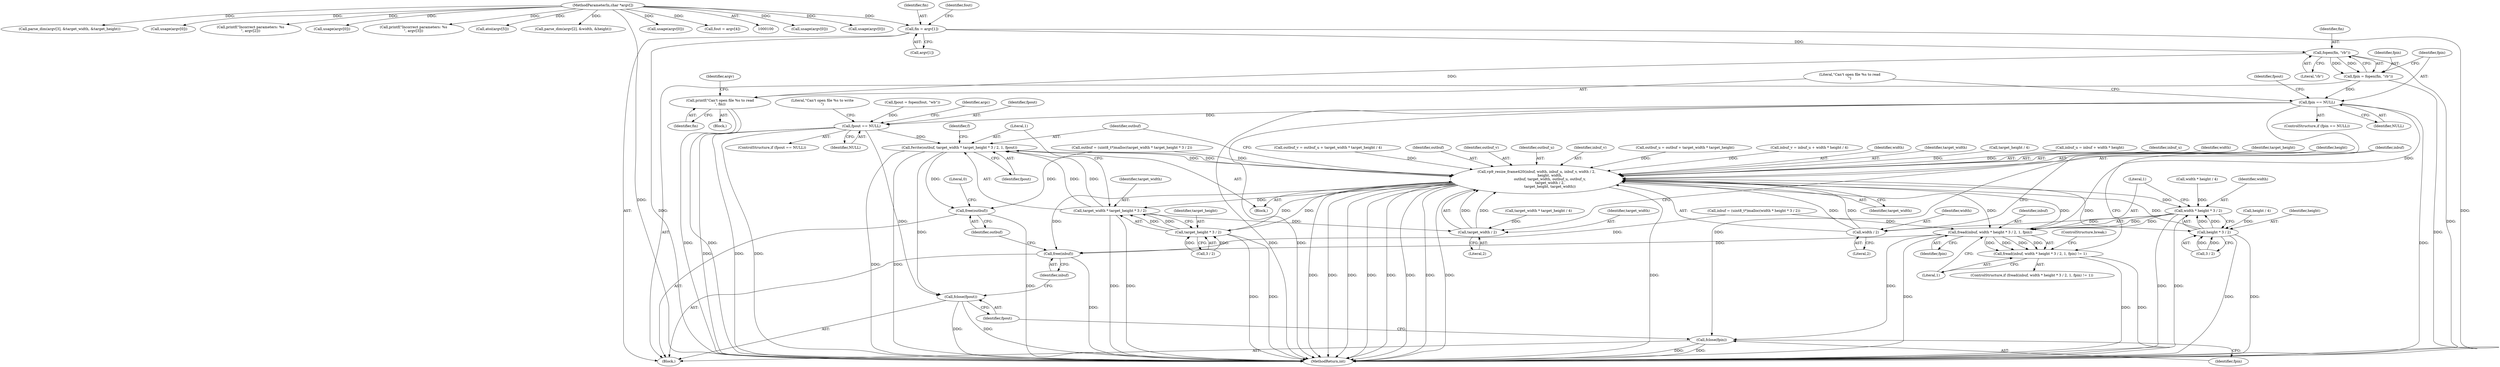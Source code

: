 digraph "0_Android_5a9753fca56f0eeb9f61e342b2fccffc364f9426_4@array" {
"1000133" [label="(Call,fin = argv[1])"];
"1000102" [label="(MethodParameterIn,char *argv[])"];
"1000189" [label="(Call,fopen(fin, \"rb\"))"];
"1000187" [label="(Call,fpin = fopen(fin, \"rb\"))"];
"1000193" [label="(Call,fpin == NULL)"];
"1000212" [label="(Call,fpout == NULL)"];
"1000355" [label="(Call,fwrite(outbuf, target_width * target_height * 3 / 2, 1, fpout))"];
"1000336" [label="(Call,vp9_resize_frame420(inbuf, width, inbuf_u, inbuf_v, width / 2,\n                        height, width,\n                        outbuf, target_width, outbuf_u, outbuf_v,\n                        target_width / 2,\n                        target_height, target_width))"];
"1000323" [label="(Call,fread(inbuf, width * height * 3 / 2, 1, fpin))"];
"1000322" [label="(Call,fread(inbuf, width * height * 3 / 2, 1, fpin) != 1)"];
"1000371" [label="(Call,fclose(fpin))"];
"1000375" [label="(Call,free(inbuf))"];
"1000325" [label="(Call,width * height * 3 / 2)"];
"1000341" [label="(Call,width / 2)"];
"1000327" [label="(Call,height * 3 / 2)"];
"1000357" [label="(Call,target_width * target_height * 3 / 2)"];
"1000350" [label="(Call,target_width / 2)"];
"1000359" [label="(Call,target_height * 3 / 2)"];
"1000373" [label="(Call,fclose(fpout))"];
"1000377" [label="(Call,free(outbuf))"];
"1000197" [label="(Call,printf(\"Can't open file %s to read\n\", fin))"];
"1000219" [label="(Call,usage(argv[0]))"];
"1000321" [label="(ControlStructure,if (fread(inbuf, width * height * 3 / 2, 1, fpin) != 1))"];
"1000343" [label="(Literal,2)"];
"1000214" [label="(Identifier,NULL)"];
"1000377" [label="(Call,free(outbuf))"];
"1000127" [label="(Call,usage(argv[0]))"];
"1000304" [label="(Call,outbuf_v = outbuf_u + target_width * target_height / 4)"];
"1000217" [label="(Literal,\"Can't open file %s to write\n\")"];
"1000380" [label="(Literal,0)"];
"1000356" [label="(Identifier,outbuf)"];
"1000189" [label="(Call,fopen(fin, \"rb\"))"];
"1000192" [label="(ControlStructure,if (fpin == NULL))"];
"1000374" [label="(Identifier,fpout)"];
"1000135" [label="(Call,argv[1])"];
"1000194" [label="(Identifier,fpin)"];
"1000351" [label="(Identifier,target_width)"];
"1000326" [label="(Identifier,width)"];
"1000323" [label="(Call,fread(inbuf, width * height * 3 / 2, 1, fpin))"];
"1000195" [label="(Identifier,NULL)"];
"1000103" [label="(Block,)"];
"1000167" [label="(Call,parse_dim(argv[3], &target_width, &target_height))"];
"1000364" [label="(Literal,1)"];
"1000353" [label="(Identifier,target_height)"];
"1000134" [label="(Identifier,fin)"];
"1000191" [label="(Literal,\"rb\")"];
"1000320" [label="(Block,)"];
"1000308" [label="(Call,target_width * target_height / 4)"];
"1000197" [label="(Call,printf(\"Can't open file %s to read\n\", fin))"];
"1000187" [label="(Call,fpin = fopen(fin, \"rb\"))"];
"1000212" [label="(Call,fpout == NULL)"];
"1000346" [label="(Identifier,outbuf)"];
"1000322" [label="(Call,fread(inbuf, width * height * 3 / 2, 1, fpin) != 1)"];
"1000294" [label="(Call,height / 4)"];
"1000349" [label="(Identifier,outbuf_v)"];
"1000332" [label="(Literal,1)"];
"1000207" [label="(Identifier,fpout)"];
"1000348" [label="(Identifier,outbuf_u)"];
"1000200" [label="(Call,usage(argv[0]))"];
"1000361" [label="(Call,3 / 2)"];
"1000336" [label="(Call,vp9_resize_frame420(inbuf, width, inbuf_u, inbuf_v, width / 2,\n                        height, width,\n                        outbuf, target_width, outbuf_u, outbuf_v,\n                        target_width / 2,\n                        target_height, target_width))"];
"1000257" [label="(Call,inbuf = (uint8_t*)malloc(width * height * 3 / 2))"];
"1000292" [label="(Call,width * height / 4)"];
"1000352" [label="(Literal,2)"];
"1000340" [label="(Identifier,inbuf_v)"];
"1000297" [label="(Call,outbuf_u = outbuf + target_width * target_height)"];
"1000365" [label="(Identifier,fpout)"];
"1000327" [label="(Call,height * 3 / 2)"];
"1000359" [label="(Call,target_height * 3 / 2)"];
"1000154" [label="(Call,printf(\"Incorrect parameters: %s\n\", argv[2]))"];
"1000206" [label="(Call,fpout = fopen(fout, \"wb\"))"];
"1000354" [label="(Identifier,target_width)"];
"1000335" [label="(ControlStructure,break;)"];
"1000181" [label="(Call,usage(argv[0]))"];
"1000329" [label="(Call,3 / 2)"];
"1000190" [label="(Identifier,fin)"];
"1000324" [label="(Identifier,inbuf)"];
"1000325" [label="(Call,width * height * 3 / 2)"];
"1000227" [label="(Identifier,argc)"];
"1000375" [label="(Call,free(inbuf))"];
"1000342" [label="(Identifier,width)"];
"1000196" [label="(Block,)"];
"1000288" [label="(Call,inbuf_v = inbuf_u + width * height / 4)"];
"1000341" [label="(Call,width / 2)"];
"1000199" [label="(Identifier,fin)"];
"1000176" [label="(Call,printf(\"Incorrect parameters: %s\n\", argv[3]))"];
"1000338" [label="(Identifier,width)"];
"1000231" [label="(Call,atoi(argv[5]))"];
"1000344" [label="(Identifier,height)"];
"1000372" [label="(Identifier,fpin)"];
"1000357" [label="(Call,target_width * target_height * 3 / 2)"];
"1000355" [label="(Call,fwrite(outbuf, target_width * target_height * 3 / 2, 1, fpout))"];
"1000193" [label="(Call,fpin == NULL)"];
"1000145" [label="(Call,parse_dim(argv[2], &width, &height))"];
"1000188" [label="(Identifier,fpin)"];
"1000360" [label="(Identifier,target_height)"];
"1000211" [label="(ControlStructure,if (fpout == NULL))"];
"1000347" [label="(Identifier,target_width)"];
"1000373" [label="(Call,fclose(fpout))"];
"1000202" [label="(Identifier,argv)"];
"1000381" [label="(MethodReturn,int)"];
"1000213" [label="(Identifier,fpout)"];
"1000367" [label="(Identifier,f)"];
"1000371" [label="(Call,fclose(fpin))"];
"1000139" [label="(Identifier,fout)"];
"1000310" [label="(Call,target_height / 4)"];
"1000334" [label="(Literal,1)"];
"1000159" [label="(Call,usage(argv[0]))"];
"1000376" [label="(Identifier,inbuf)"];
"1000333" [label="(Identifier,fpin)"];
"1000269" [label="(Call,outbuf = (uint8_t*)malloc(target_width * target_height * 3 / 2))"];
"1000350" [label="(Call,target_width / 2)"];
"1000133" [label="(Call,fin = argv[1])"];
"1000378" [label="(Identifier,outbuf)"];
"1000358" [label="(Identifier,target_width)"];
"1000281" [label="(Call,inbuf_u = inbuf + width * height)"];
"1000339" [label="(Identifier,inbuf_u)"];
"1000102" [label="(MethodParameterIn,char *argv[])"];
"1000328" [label="(Identifier,height)"];
"1000198" [label="(Literal,\"Can't open file %s to read\n\")"];
"1000138" [label="(Call,fout = argv[4])"];
"1000337" [label="(Identifier,inbuf)"];
"1000345" [label="(Identifier,width)"];
"1000133" -> "1000103"  [label="AST: "];
"1000133" -> "1000135"  [label="CFG: "];
"1000134" -> "1000133"  [label="AST: "];
"1000135" -> "1000133"  [label="AST: "];
"1000139" -> "1000133"  [label="CFG: "];
"1000133" -> "1000381"  [label="DDG: "];
"1000133" -> "1000381"  [label="DDG: "];
"1000102" -> "1000133"  [label="DDG: "];
"1000133" -> "1000189"  [label="DDG: "];
"1000102" -> "1000100"  [label="AST: "];
"1000102" -> "1000381"  [label="DDG: "];
"1000102" -> "1000127"  [label="DDG: "];
"1000102" -> "1000138"  [label="DDG: "];
"1000102" -> "1000145"  [label="DDG: "];
"1000102" -> "1000154"  [label="DDG: "];
"1000102" -> "1000159"  [label="DDG: "];
"1000102" -> "1000167"  [label="DDG: "];
"1000102" -> "1000176"  [label="DDG: "];
"1000102" -> "1000181"  [label="DDG: "];
"1000102" -> "1000200"  [label="DDG: "];
"1000102" -> "1000219"  [label="DDG: "];
"1000102" -> "1000231"  [label="DDG: "];
"1000189" -> "1000187"  [label="AST: "];
"1000189" -> "1000191"  [label="CFG: "];
"1000190" -> "1000189"  [label="AST: "];
"1000191" -> "1000189"  [label="AST: "];
"1000187" -> "1000189"  [label="CFG: "];
"1000189" -> "1000381"  [label="DDG: "];
"1000189" -> "1000187"  [label="DDG: "];
"1000189" -> "1000187"  [label="DDG: "];
"1000189" -> "1000197"  [label="DDG: "];
"1000187" -> "1000103"  [label="AST: "];
"1000188" -> "1000187"  [label="AST: "];
"1000194" -> "1000187"  [label="CFG: "];
"1000187" -> "1000381"  [label="DDG: "];
"1000187" -> "1000193"  [label="DDG: "];
"1000193" -> "1000192"  [label="AST: "];
"1000193" -> "1000195"  [label="CFG: "];
"1000194" -> "1000193"  [label="AST: "];
"1000195" -> "1000193"  [label="AST: "];
"1000198" -> "1000193"  [label="CFG: "];
"1000207" -> "1000193"  [label="CFG: "];
"1000193" -> "1000381"  [label="DDG: "];
"1000193" -> "1000381"  [label="DDG: "];
"1000193" -> "1000381"  [label="DDG: "];
"1000193" -> "1000212"  [label="DDG: "];
"1000193" -> "1000323"  [label="DDG: "];
"1000193" -> "1000371"  [label="DDG: "];
"1000212" -> "1000211"  [label="AST: "];
"1000212" -> "1000214"  [label="CFG: "];
"1000213" -> "1000212"  [label="AST: "];
"1000214" -> "1000212"  [label="AST: "];
"1000217" -> "1000212"  [label="CFG: "];
"1000227" -> "1000212"  [label="CFG: "];
"1000212" -> "1000381"  [label="DDG: "];
"1000212" -> "1000381"  [label="DDG: "];
"1000212" -> "1000381"  [label="DDG: "];
"1000206" -> "1000212"  [label="DDG: "];
"1000212" -> "1000355"  [label="DDG: "];
"1000212" -> "1000373"  [label="DDG: "];
"1000355" -> "1000320"  [label="AST: "];
"1000355" -> "1000365"  [label="CFG: "];
"1000356" -> "1000355"  [label="AST: "];
"1000357" -> "1000355"  [label="AST: "];
"1000364" -> "1000355"  [label="AST: "];
"1000365" -> "1000355"  [label="AST: "];
"1000367" -> "1000355"  [label="CFG: "];
"1000355" -> "1000381"  [label="DDG: "];
"1000355" -> "1000381"  [label="DDG: "];
"1000355" -> "1000336"  [label="DDG: "];
"1000336" -> "1000355"  [label="DDG: "];
"1000357" -> "1000355"  [label="DDG: "];
"1000357" -> "1000355"  [label="DDG: "];
"1000355" -> "1000373"  [label="DDG: "];
"1000355" -> "1000377"  [label="DDG: "];
"1000336" -> "1000320"  [label="AST: "];
"1000336" -> "1000354"  [label="CFG: "];
"1000337" -> "1000336"  [label="AST: "];
"1000338" -> "1000336"  [label="AST: "];
"1000339" -> "1000336"  [label="AST: "];
"1000340" -> "1000336"  [label="AST: "];
"1000341" -> "1000336"  [label="AST: "];
"1000344" -> "1000336"  [label="AST: "];
"1000345" -> "1000336"  [label="AST: "];
"1000346" -> "1000336"  [label="AST: "];
"1000347" -> "1000336"  [label="AST: "];
"1000348" -> "1000336"  [label="AST: "];
"1000349" -> "1000336"  [label="AST: "];
"1000350" -> "1000336"  [label="AST: "];
"1000353" -> "1000336"  [label="AST: "];
"1000354" -> "1000336"  [label="AST: "];
"1000356" -> "1000336"  [label="CFG: "];
"1000336" -> "1000381"  [label="DDG: "];
"1000336" -> "1000381"  [label="DDG: "];
"1000336" -> "1000381"  [label="DDG: "];
"1000336" -> "1000381"  [label="DDG: "];
"1000336" -> "1000381"  [label="DDG: "];
"1000336" -> "1000381"  [label="DDG: "];
"1000336" -> "1000381"  [label="DDG: "];
"1000336" -> "1000381"  [label="DDG: "];
"1000336" -> "1000381"  [label="DDG: "];
"1000336" -> "1000323"  [label="DDG: "];
"1000336" -> "1000325"  [label="DDG: "];
"1000336" -> "1000327"  [label="DDG: "];
"1000323" -> "1000336"  [label="DDG: "];
"1000341" -> "1000336"  [label="DDG: "];
"1000341" -> "1000336"  [label="DDG: "];
"1000281" -> "1000336"  [label="DDG: "];
"1000288" -> "1000336"  [label="DDG: "];
"1000327" -> "1000336"  [label="DDG: "];
"1000269" -> "1000336"  [label="DDG: "];
"1000350" -> "1000336"  [label="DDG: "];
"1000350" -> "1000336"  [label="DDG: "];
"1000297" -> "1000336"  [label="DDG: "];
"1000304" -> "1000336"  [label="DDG: "];
"1000310" -> "1000336"  [label="DDG: "];
"1000359" -> "1000336"  [label="DDG: "];
"1000336" -> "1000357"  [label="DDG: "];
"1000336" -> "1000359"  [label="DDG: "];
"1000336" -> "1000375"  [label="DDG: "];
"1000323" -> "1000322"  [label="AST: "];
"1000323" -> "1000333"  [label="CFG: "];
"1000324" -> "1000323"  [label="AST: "];
"1000325" -> "1000323"  [label="AST: "];
"1000332" -> "1000323"  [label="AST: "];
"1000333" -> "1000323"  [label="AST: "];
"1000334" -> "1000323"  [label="CFG: "];
"1000323" -> "1000381"  [label="DDG: "];
"1000323" -> "1000322"  [label="DDG: "];
"1000323" -> "1000322"  [label="DDG: "];
"1000323" -> "1000322"  [label="DDG: "];
"1000323" -> "1000322"  [label="DDG: "];
"1000257" -> "1000323"  [label="DDG: "];
"1000325" -> "1000323"  [label="DDG: "];
"1000325" -> "1000323"  [label="DDG: "];
"1000323" -> "1000371"  [label="DDG: "];
"1000323" -> "1000375"  [label="DDG: "];
"1000322" -> "1000321"  [label="AST: "];
"1000322" -> "1000334"  [label="CFG: "];
"1000334" -> "1000322"  [label="AST: "];
"1000335" -> "1000322"  [label="CFG: "];
"1000337" -> "1000322"  [label="CFG: "];
"1000322" -> "1000381"  [label="DDG: "];
"1000322" -> "1000381"  [label="DDG: "];
"1000371" -> "1000103"  [label="AST: "];
"1000371" -> "1000372"  [label="CFG: "];
"1000372" -> "1000371"  [label="AST: "];
"1000374" -> "1000371"  [label="CFG: "];
"1000371" -> "1000381"  [label="DDG: "];
"1000371" -> "1000381"  [label="DDG: "];
"1000375" -> "1000103"  [label="AST: "];
"1000375" -> "1000376"  [label="CFG: "];
"1000376" -> "1000375"  [label="AST: "];
"1000378" -> "1000375"  [label="CFG: "];
"1000375" -> "1000381"  [label="DDG: "];
"1000257" -> "1000375"  [label="DDG: "];
"1000325" -> "1000327"  [label="CFG: "];
"1000326" -> "1000325"  [label="AST: "];
"1000327" -> "1000325"  [label="AST: "];
"1000332" -> "1000325"  [label="CFG: "];
"1000325" -> "1000381"  [label="DDG: "];
"1000325" -> "1000381"  [label="DDG: "];
"1000292" -> "1000325"  [label="DDG: "];
"1000327" -> "1000325"  [label="DDG: "];
"1000327" -> "1000325"  [label="DDG: "];
"1000325" -> "1000341"  [label="DDG: "];
"1000341" -> "1000343"  [label="CFG: "];
"1000342" -> "1000341"  [label="AST: "];
"1000343" -> "1000341"  [label="AST: "];
"1000344" -> "1000341"  [label="CFG: "];
"1000327" -> "1000329"  [label="CFG: "];
"1000328" -> "1000327"  [label="AST: "];
"1000329" -> "1000327"  [label="AST: "];
"1000327" -> "1000381"  [label="DDG: "];
"1000327" -> "1000381"  [label="DDG: "];
"1000294" -> "1000327"  [label="DDG: "];
"1000329" -> "1000327"  [label="DDG: "];
"1000329" -> "1000327"  [label="DDG: "];
"1000357" -> "1000359"  [label="CFG: "];
"1000358" -> "1000357"  [label="AST: "];
"1000359" -> "1000357"  [label="AST: "];
"1000364" -> "1000357"  [label="CFG: "];
"1000357" -> "1000381"  [label="DDG: "];
"1000357" -> "1000381"  [label="DDG: "];
"1000357" -> "1000350"  [label="DDG: "];
"1000359" -> "1000357"  [label="DDG: "];
"1000359" -> "1000357"  [label="DDG: "];
"1000350" -> "1000352"  [label="CFG: "];
"1000351" -> "1000350"  [label="AST: "];
"1000352" -> "1000350"  [label="AST: "];
"1000353" -> "1000350"  [label="CFG: "];
"1000308" -> "1000350"  [label="DDG: "];
"1000359" -> "1000361"  [label="CFG: "];
"1000360" -> "1000359"  [label="AST: "];
"1000361" -> "1000359"  [label="AST: "];
"1000359" -> "1000381"  [label="DDG: "];
"1000359" -> "1000381"  [label="DDG: "];
"1000361" -> "1000359"  [label="DDG: "];
"1000361" -> "1000359"  [label="DDG: "];
"1000373" -> "1000103"  [label="AST: "];
"1000373" -> "1000374"  [label="CFG: "];
"1000374" -> "1000373"  [label="AST: "];
"1000376" -> "1000373"  [label="CFG: "];
"1000373" -> "1000381"  [label="DDG: "];
"1000373" -> "1000381"  [label="DDG: "];
"1000377" -> "1000103"  [label="AST: "];
"1000377" -> "1000378"  [label="CFG: "];
"1000378" -> "1000377"  [label="AST: "];
"1000380" -> "1000377"  [label="CFG: "];
"1000377" -> "1000381"  [label="DDG: "];
"1000269" -> "1000377"  [label="DDG: "];
"1000197" -> "1000196"  [label="AST: "];
"1000197" -> "1000199"  [label="CFG: "];
"1000198" -> "1000197"  [label="AST: "];
"1000199" -> "1000197"  [label="AST: "];
"1000202" -> "1000197"  [label="CFG: "];
"1000197" -> "1000381"  [label="DDG: "];
"1000197" -> "1000381"  [label="DDG: "];
}
